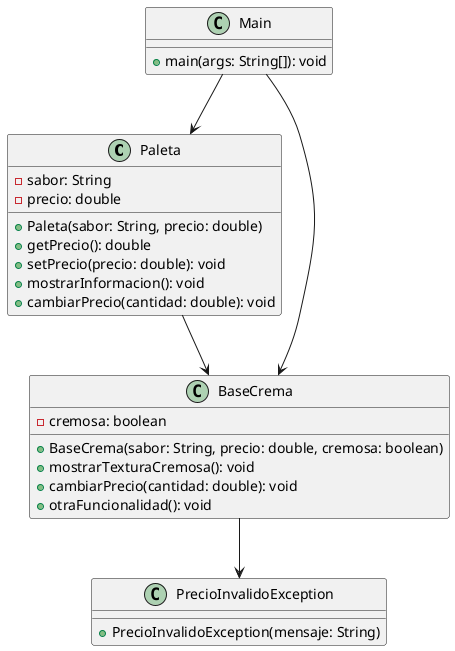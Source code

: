 @startuml Paleta

class Paleta {
    - sabor: String
    - precio: double
    + Paleta(sabor: String, precio: double)
    + getPrecio(): double
    + setPrecio(precio: double): void
    + mostrarInformacion(): void
    + cambiarPrecio(cantidad: double): void
}

class BaseCrema {
    - cremosa: boolean
    + BaseCrema(sabor: String, precio: double, cremosa: boolean)
    + mostrarTexturaCremosa(): void
    + cambiarPrecio(cantidad: double): void
    + otraFuncionalidad(): void
}

class PrecioInvalidoException {
    + PrecioInvalidoException(mensaje: String)
}

class Main {
    + main(args: String[]): void
}

Paleta --> BaseCrema
BaseCrema --> PrecioInvalidoException
Main --> Paleta
Main --> BaseCrema

@enduml
